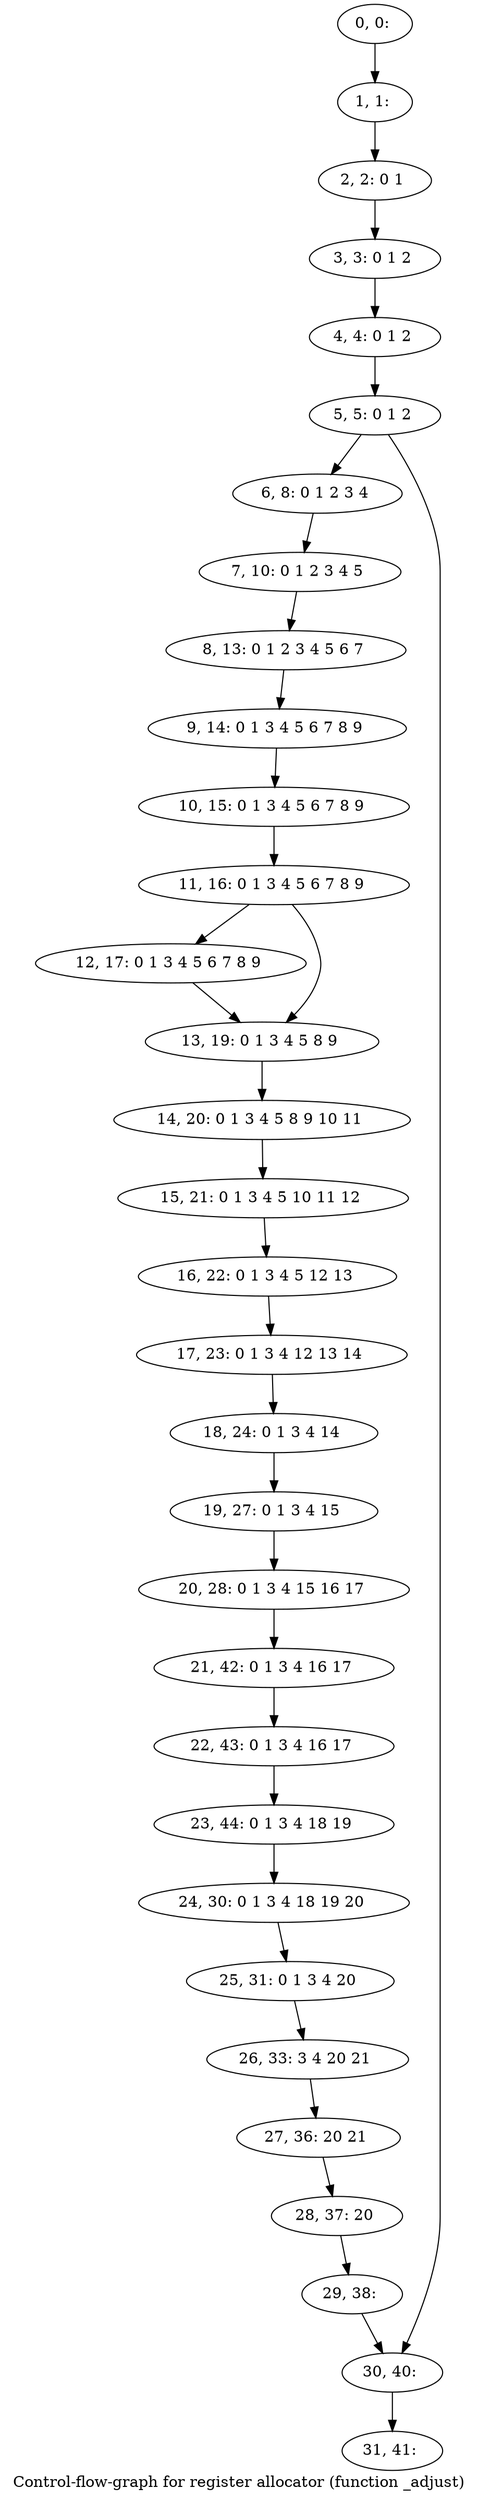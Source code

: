 digraph G {
graph [label="Control-flow-graph for register allocator (function _adjust)"]
0[label="0, 0: "];
1[label="1, 1: "];
2[label="2, 2: 0 1 "];
3[label="3, 3: 0 1 2 "];
4[label="4, 4: 0 1 2 "];
5[label="5, 5: 0 1 2 "];
6[label="6, 8: 0 1 2 3 4 "];
7[label="7, 10: 0 1 2 3 4 5 "];
8[label="8, 13: 0 1 2 3 4 5 6 7 "];
9[label="9, 14: 0 1 3 4 5 6 7 8 9 "];
10[label="10, 15: 0 1 3 4 5 6 7 8 9 "];
11[label="11, 16: 0 1 3 4 5 6 7 8 9 "];
12[label="12, 17: 0 1 3 4 5 6 7 8 9 "];
13[label="13, 19: 0 1 3 4 5 8 9 "];
14[label="14, 20: 0 1 3 4 5 8 9 10 11 "];
15[label="15, 21: 0 1 3 4 5 10 11 12 "];
16[label="16, 22: 0 1 3 4 5 12 13 "];
17[label="17, 23: 0 1 3 4 12 13 14 "];
18[label="18, 24: 0 1 3 4 14 "];
19[label="19, 27: 0 1 3 4 15 "];
20[label="20, 28: 0 1 3 4 15 16 17 "];
21[label="21, 42: 0 1 3 4 16 17 "];
22[label="22, 43: 0 1 3 4 16 17 "];
23[label="23, 44: 0 1 3 4 18 19 "];
24[label="24, 30: 0 1 3 4 18 19 20 "];
25[label="25, 31: 0 1 3 4 20 "];
26[label="26, 33: 3 4 20 21 "];
27[label="27, 36: 20 21 "];
28[label="28, 37: 20 "];
29[label="29, 38: "];
30[label="30, 40: "];
31[label="31, 41: "];
0->1 ;
1->2 ;
2->3 ;
3->4 ;
4->5 ;
5->6 ;
5->30 ;
6->7 ;
7->8 ;
8->9 ;
9->10 ;
10->11 ;
11->12 ;
11->13 ;
12->13 ;
13->14 ;
14->15 ;
15->16 ;
16->17 ;
17->18 ;
18->19 ;
19->20 ;
20->21 ;
21->22 ;
22->23 ;
23->24 ;
24->25 ;
25->26 ;
26->27 ;
27->28 ;
28->29 ;
29->30 ;
30->31 ;
}
